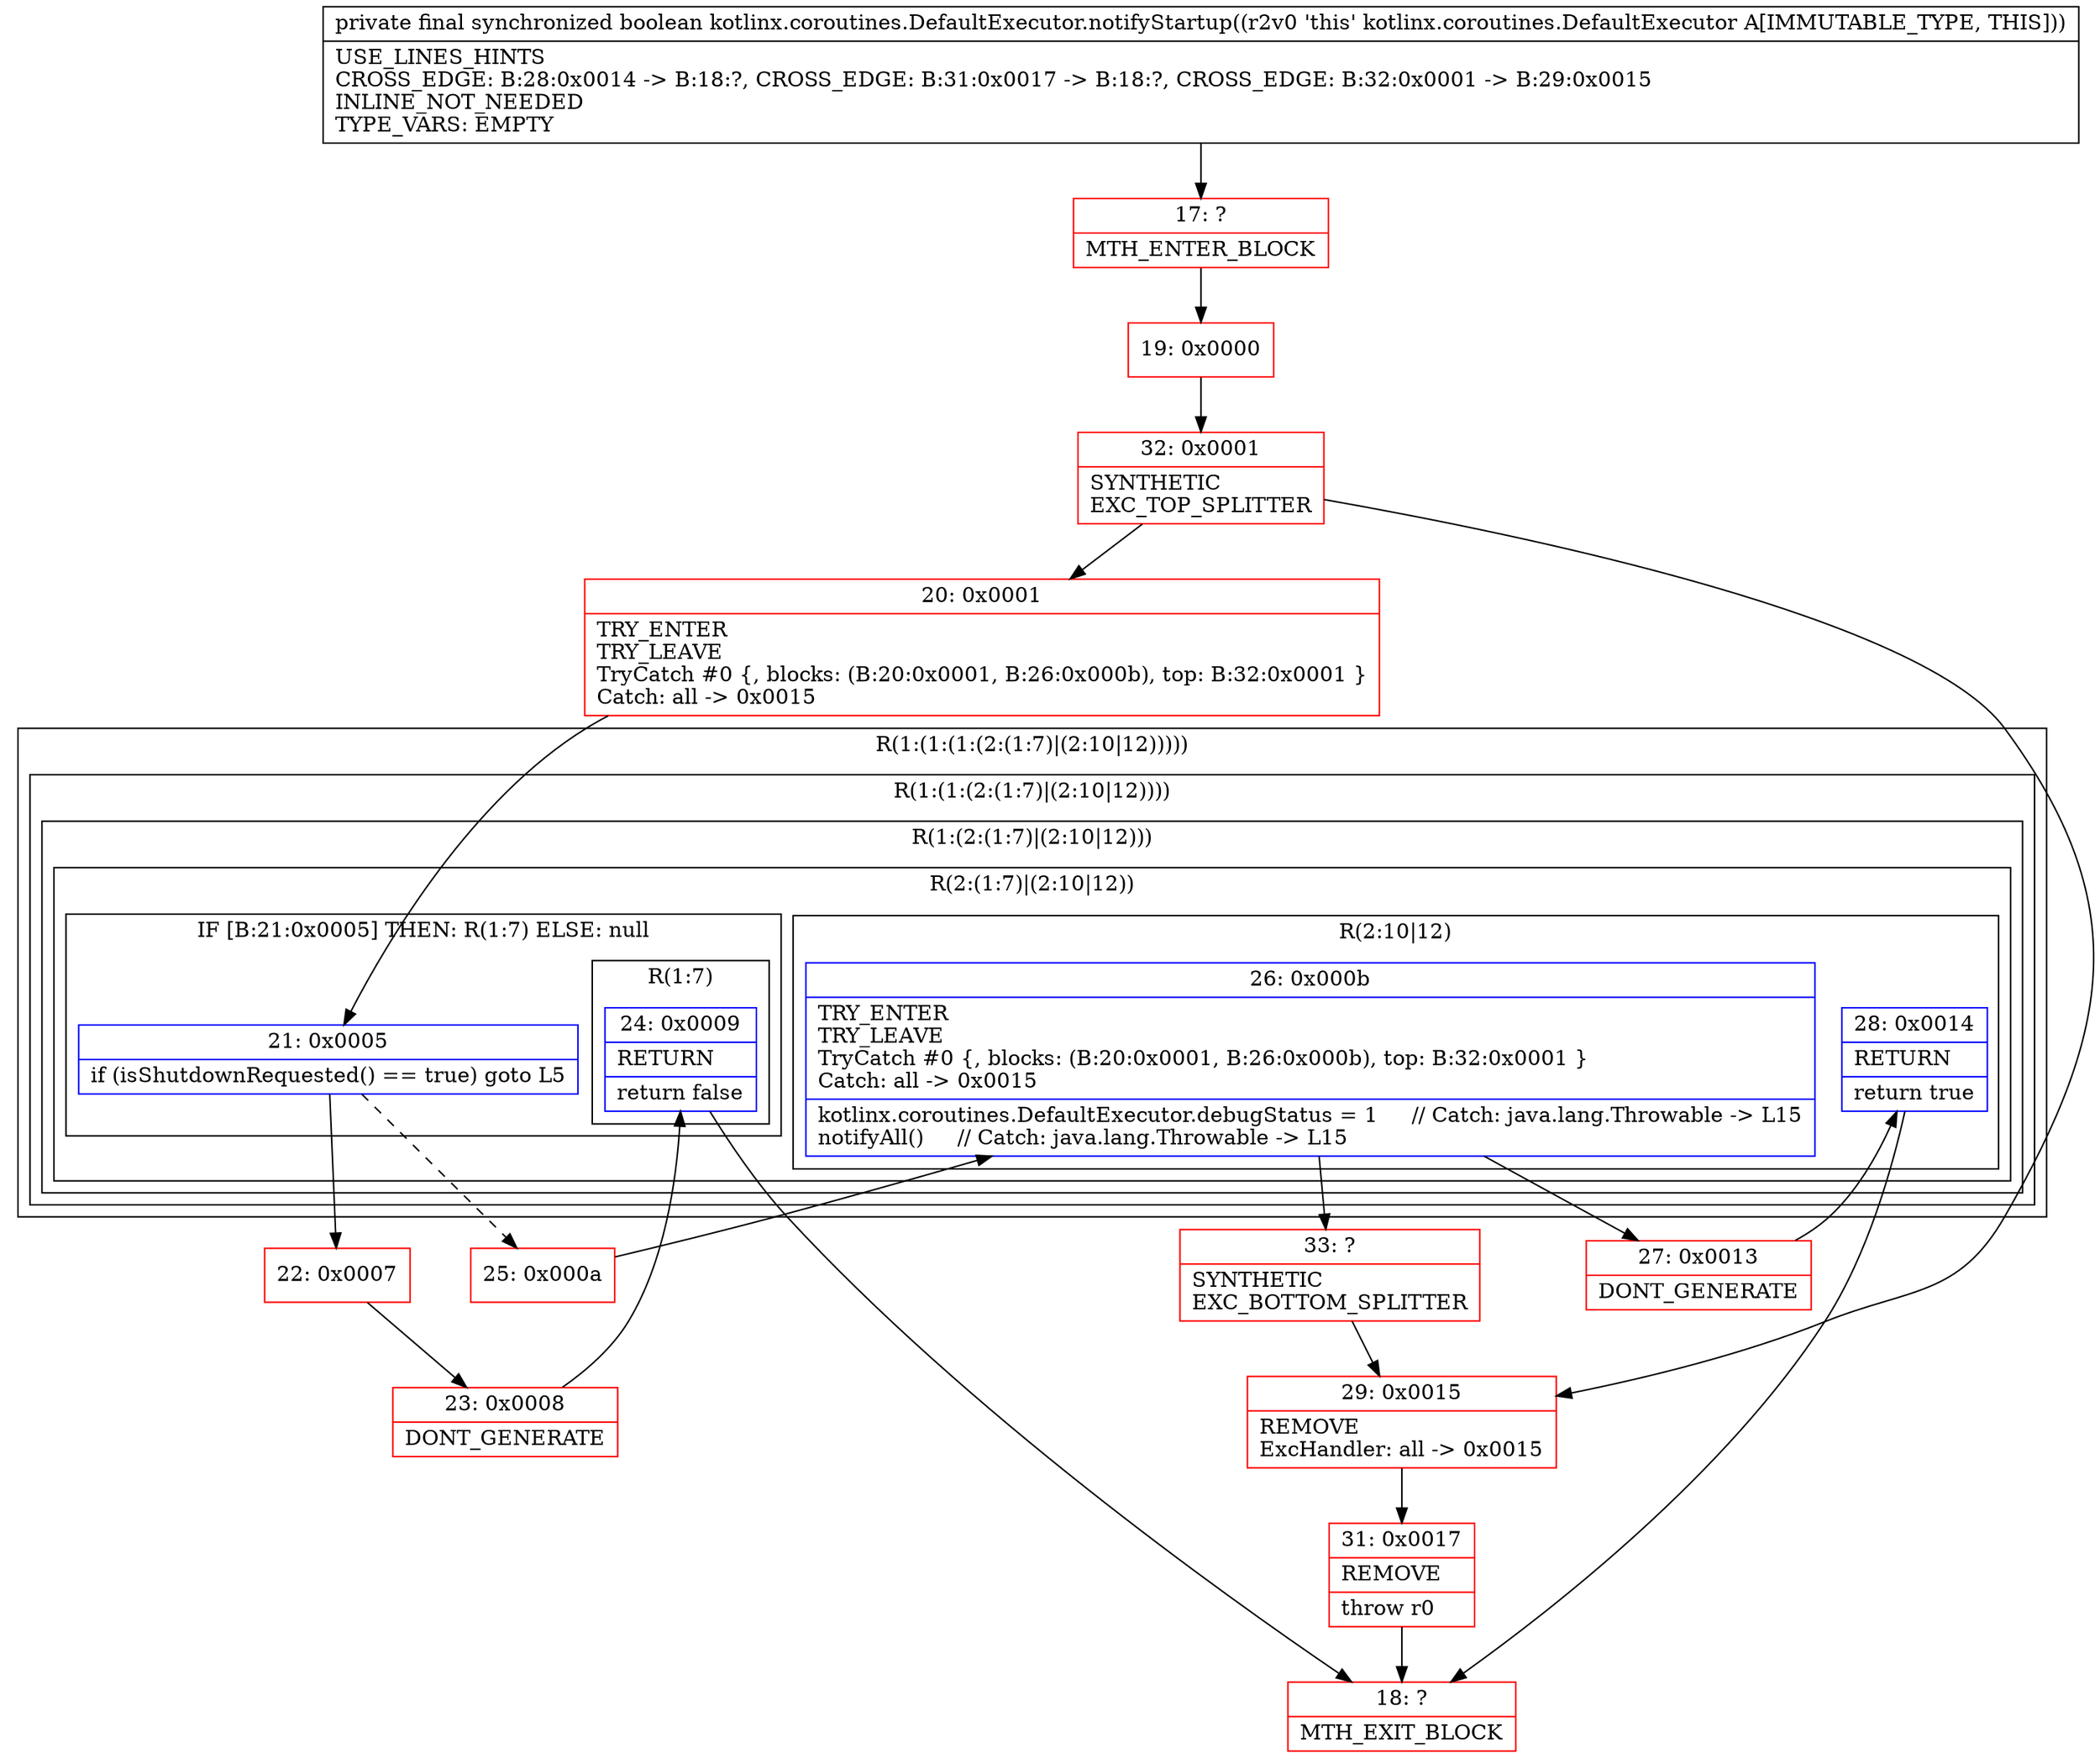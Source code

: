 digraph "CFG forkotlinx.coroutines.DefaultExecutor.notifyStartup()Z" {
subgraph cluster_Region_1697403725 {
label = "R(1:(1:(1:(2:(1:7)|(2:10|12)))))";
node [shape=record,color=blue];
subgraph cluster_Region_1631310817 {
label = "R(1:(1:(2:(1:7)|(2:10|12))))";
node [shape=record,color=blue];
subgraph cluster_Region_1465629215 {
label = "R(1:(2:(1:7)|(2:10|12)))";
node [shape=record,color=blue];
subgraph cluster_Region_217014649 {
label = "R(2:(1:7)|(2:10|12))";
node [shape=record,color=blue];
subgraph cluster_IfRegion_199159186 {
label = "IF [B:21:0x0005] THEN: R(1:7) ELSE: null";
node [shape=record,color=blue];
Node_21 [shape=record,label="{21\:\ 0x0005|if (isShutdownRequested() == true) goto L5\l}"];
subgraph cluster_Region_885359571 {
label = "R(1:7)";
node [shape=record,color=blue];
Node_24 [shape=record,label="{24\:\ 0x0009|RETURN\l|return false\l}"];
}
}
subgraph cluster_Region_1044663318 {
label = "R(2:10|12)";
node [shape=record,color=blue];
Node_26 [shape=record,label="{26\:\ 0x000b|TRY_ENTER\lTRY_LEAVE\lTryCatch #0 \{, blocks: (B:20:0x0001, B:26:0x000b), top: B:32:0x0001 \}\lCatch: all \-\> 0x0015\l|kotlinx.coroutines.DefaultExecutor.debugStatus = 1     \/\/ Catch: java.lang.Throwable \-\> L15\lnotifyAll()     \/\/ Catch: java.lang.Throwable \-\> L15\l}"];
Node_28 [shape=record,label="{28\:\ 0x0014|RETURN\l|return true\l}"];
}
}
}
}
}
Node_17 [shape=record,color=red,label="{17\:\ ?|MTH_ENTER_BLOCK\l}"];
Node_19 [shape=record,color=red,label="{19\:\ 0x0000}"];
Node_32 [shape=record,color=red,label="{32\:\ 0x0001|SYNTHETIC\lEXC_TOP_SPLITTER\l}"];
Node_20 [shape=record,color=red,label="{20\:\ 0x0001|TRY_ENTER\lTRY_LEAVE\lTryCatch #0 \{, blocks: (B:20:0x0001, B:26:0x000b), top: B:32:0x0001 \}\lCatch: all \-\> 0x0015\l}"];
Node_22 [shape=record,color=red,label="{22\:\ 0x0007}"];
Node_23 [shape=record,color=red,label="{23\:\ 0x0008|DONT_GENERATE\l}"];
Node_18 [shape=record,color=red,label="{18\:\ ?|MTH_EXIT_BLOCK\l}"];
Node_25 [shape=record,color=red,label="{25\:\ 0x000a}"];
Node_27 [shape=record,color=red,label="{27\:\ 0x0013|DONT_GENERATE\l}"];
Node_33 [shape=record,color=red,label="{33\:\ ?|SYNTHETIC\lEXC_BOTTOM_SPLITTER\l}"];
Node_29 [shape=record,color=red,label="{29\:\ 0x0015|REMOVE\lExcHandler: all \-\> 0x0015\l}"];
Node_31 [shape=record,color=red,label="{31\:\ 0x0017|REMOVE\l|throw r0\l}"];
MethodNode[shape=record,label="{private final synchronized boolean kotlinx.coroutines.DefaultExecutor.notifyStartup((r2v0 'this' kotlinx.coroutines.DefaultExecutor A[IMMUTABLE_TYPE, THIS]))  | USE_LINES_HINTS\lCROSS_EDGE: B:28:0x0014 \-\> B:18:?, CROSS_EDGE: B:31:0x0017 \-\> B:18:?, CROSS_EDGE: B:32:0x0001 \-\> B:29:0x0015\lINLINE_NOT_NEEDED\lTYPE_VARS: EMPTY\l}"];
MethodNode -> Node_17;Node_21 -> Node_22;
Node_21 -> Node_25[style=dashed];
Node_24 -> Node_18;
Node_26 -> Node_27;
Node_26 -> Node_33;
Node_28 -> Node_18;
Node_17 -> Node_19;
Node_19 -> Node_32;
Node_32 -> Node_20;
Node_32 -> Node_29;
Node_20 -> Node_21;
Node_22 -> Node_23;
Node_23 -> Node_24;
Node_25 -> Node_26;
Node_27 -> Node_28;
Node_33 -> Node_29;
Node_29 -> Node_31;
Node_31 -> Node_18;
}

